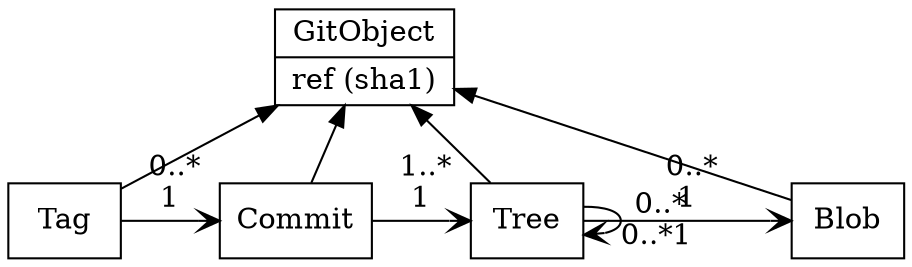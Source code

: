 digraph "Classes utilisées par Git"
{
    subgraph mother
    {
        O [shape=record, label = "{GitObject| ref (sha1)}"];
    }
    subgraph herited
    {
        rankdir=LR;
        rank="same";
        "Tree" [shape=box];
        "Tag" [shape=box];
        "Blob" [shape=box];
        "Commit" [shape=box];
    }
    O -> "Tree" [arrowhead="onormal", dir=back];
    O -> "Blob" [arrowhead="onormal", dir=back];
    O -> "Commit" [arrowhead="onormal", dir=back];
    O -> "Tag" [arrowhead="onormal", dir=back];
    "Tree" -> "Tree" [arrowhead="vee", label=" 0..*\n0..*1"];
    "Tree" -> "Blob" [arrowhead="vee", label=" 0..*\n1"];
    "Commit" -> "Tree" [arrowhead="vee", label=" 1..*\n1"];
    "Tag" -> "Commit" [arrowhead="vee", label=" 0..*\n1"];
}
